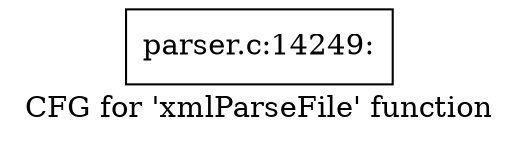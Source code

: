 digraph "CFG for 'xmlParseFile' function" {
	label="CFG for 'xmlParseFile' function";

	Node0x55d73bf09580 [shape=record,label="{parser.c:14249:}"];
}
